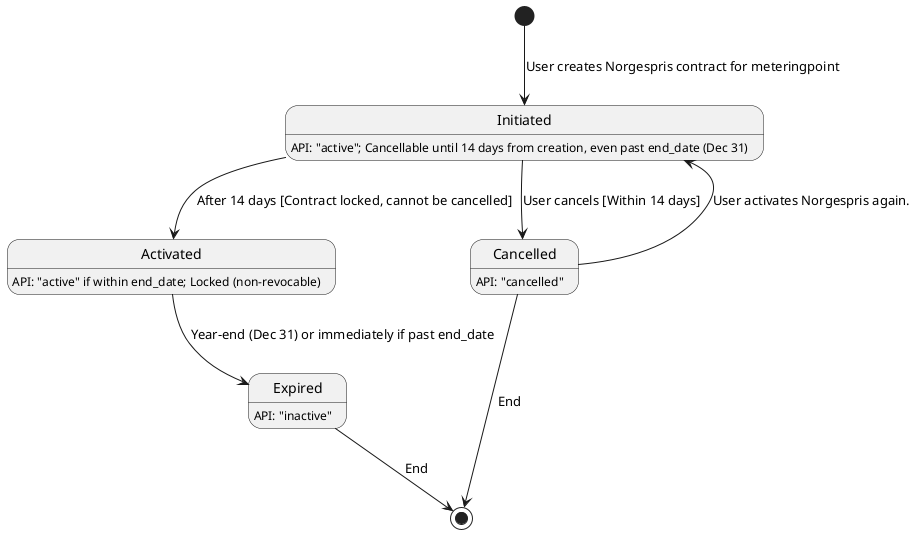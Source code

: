 @startuml Norgespris Status State Machine

[*] --> Initiated : User creates Norgespris contract for meteringpoint

Initiated --> Activated : After 14 days [Contract locked, cannot be cancelled]
Initiated --> Cancelled : User cancels [Within 14 days]
Initiated : API: "active"; Cancellable until 14 days from creation, even past end_date (Dec 31)

Activated --> Expired : Year-end (Dec 31) or immediately if past end_date
Activated : API: "active" if within end_date; Locked (non-revocable)

Expired --> [*] : End
Expired : API: "inactive"

Cancelled --> Initiated : User activates Norgespris again.
Cancelled --> [*] : End
Cancelled : API: "cancelled"

@enduml

